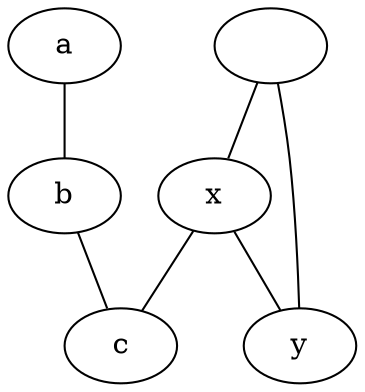 graph test2 {
       a -- b -- c;
       a 󠀺-- {x y};
       x -- c [w=10.0];
       x -- y [w=5.0,len=3];
}

